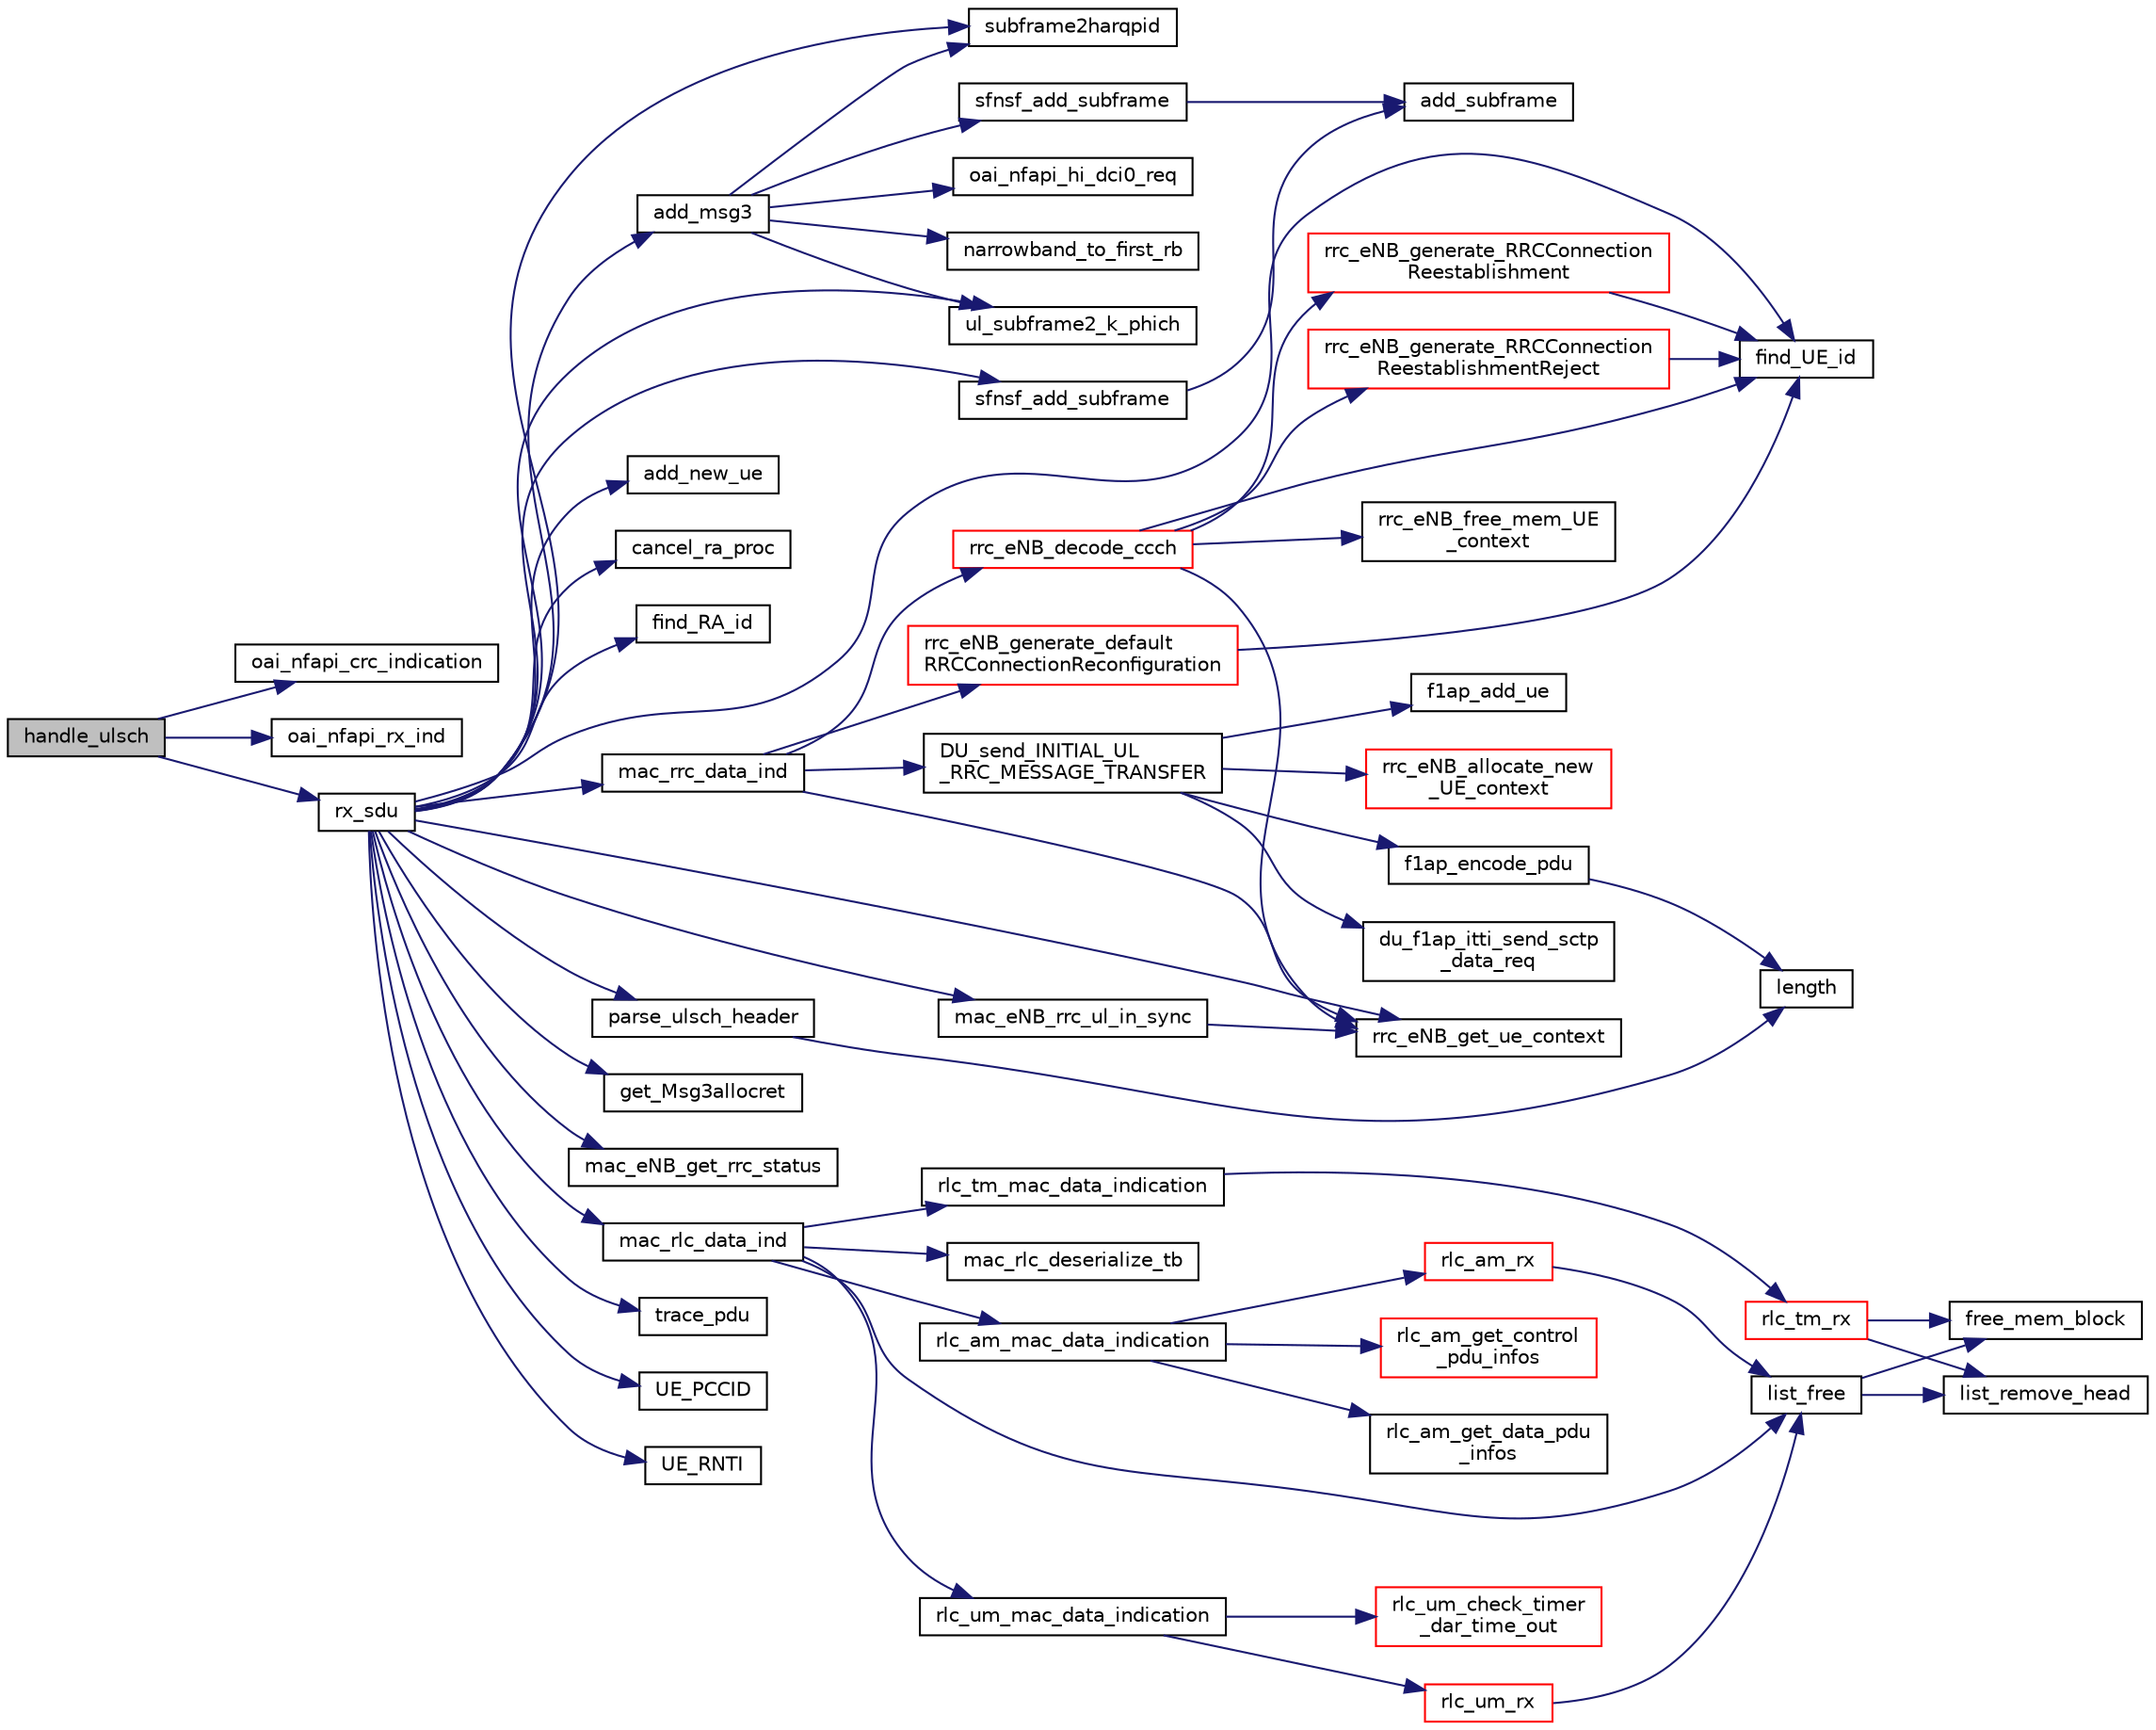 digraph "handle_ulsch"
{
 // LATEX_PDF_SIZE
  edge [fontname="Helvetica",fontsize="10",labelfontname="Helvetica",labelfontsize="10"];
  node [fontname="Helvetica",fontsize="10",shape=record];
  rankdir="LR";
  Node1 [label="handle_ulsch",height=0.2,width=0.4,color="black", fillcolor="grey75", style="filled", fontcolor="black",tooltip=" "];
  Node1 -> Node2 [color="midnightblue",fontsize="10",style="solid",fontname="Helvetica"];
  Node2 [label="oai_nfapi_crc_indication",height=0.2,width=0.4,color="black", fillcolor="white", style="filled",URL="$IF__Module_8c.html#ace3ec76524ea46dd65cbd6b5382ee973",tooltip=" "];
  Node1 -> Node3 [color="midnightblue",fontsize="10",style="solid",fontname="Helvetica"];
  Node3 [label="oai_nfapi_rx_ind",height=0.2,width=0.4,color="black", fillcolor="white", style="filled",URL="$IF__Module_8c.html#ad34500e9504c4e9dbd467a1aafc60e59",tooltip=" "];
  Node1 -> Node4 [color="midnightblue",fontsize="10",style="solid",fontname="Helvetica"];
  Node4 [label="rx_sdu",height=0.2,width=0.4,color="black", fillcolor="white", style="filled",URL="$group____mac.html#gafa4fade9588c7ec028d474b53b37c11e",tooltip=" "];
  Node4 -> Node5 [color="midnightblue",fontsize="10",style="solid",fontname="Helvetica"];
  Node5 [label="add_msg3",height=0.2,width=0.4,color="black", fillcolor="white", style="filled",URL="$group____mac.html#ga11a3e4e254a0bbe1edf71069e947df0a",tooltip=" "];
  Node5 -> Node6 [color="midnightblue",fontsize="10",style="solid",fontname="Helvetica"];
  Node6 [label="narrowband_to_first_rb",height=0.2,width=0.4,color="black", fillcolor="white", style="filled",URL="$group____mac.html#ga2cefe4442fc753b68846949201451229",tooltip=" "];
  Node5 -> Node7 [color="midnightblue",fontsize="10",style="solid",fontname="Helvetica"];
  Node7 [label="oai_nfapi_hi_dci0_req",height=0.2,width=0.4,color="black", fillcolor="white", style="filled",URL="$eNB__scheduler__RA_8c.html#a757d8872d40d94b7026dfd58a3491b79",tooltip=" "];
  Node5 -> Node8 [color="midnightblue",fontsize="10",style="solid",fontname="Helvetica"];
  Node8 [label="sfnsf_add_subframe",height=0.2,width=0.4,color="black", fillcolor="white", style="filled",URL="$eNB__scheduler__RA_8c.html#aa29bf5c4b02fce76f1eded1af219a2ee",tooltip=" "];
  Node8 -> Node9 [color="midnightblue",fontsize="10",style="solid",fontname="Helvetica"];
  Node9 [label="add_subframe",height=0.2,width=0.4,color="black", fillcolor="white", style="filled",URL="$eNB__scheduler__RA_8c.html#a309a9f944d0482f6ac7bbf52c3cca4b5",tooltip=" "];
  Node5 -> Node10 [color="midnightblue",fontsize="10",style="solid",fontname="Helvetica"];
  Node10 [label="subframe2harqpid",height=0.2,width=0.4,color="black", fillcolor="white", style="filled",URL="$group____mac.html#gab50114bec770935c2cfd4c57407bdcbf",tooltip=" "];
  Node5 -> Node11 [color="midnightblue",fontsize="10",style="solid",fontname="Helvetica"];
  Node11 [label="ul_subframe2_k_phich",height=0.2,width=0.4,color="black", fillcolor="white", style="filled",URL="$group____mac.html#ga9ee2cdaf32802b891776ab9d70af9eb6",tooltip=" "];
  Node4 -> Node12 [color="midnightblue",fontsize="10",style="solid",fontname="Helvetica"];
  Node12 [label="add_new_ue",height=0.2,width=0.4,color="black", fillcolor="white", style="filled",URL="$group____mac.html#gaf6d3bd5f2ba9c9a3d9c374d1a6834fe9",tooltip=" "];
  Node4 -> Node13 [color="midnightblue",fontsize="10",style="solid",fontname="Helvetica"];
  Node13 [label="cancel_ra_proc",height=0.2,width=0.4,color="black", fillcolor="white", style="filled",URL="$group____mac.html#ga0c5b911b38eadc4fa965f561d6cafc94",tooltip=" "];
  Node4 -> Node14 [color="midnightblue",fontsize="10",style="solid",fontname="Helvetica"];
  Node14 [label="find_RA_id",height=0.2,width=0.4,color="black", fillcolor="white", style="filled",URL="$group____mac.html#ga96a58a291105b723c35f82c564ac2821",tooltip=" "];
  Node4 -> Node15 [color="midnightblue",fontsize="10",style="solid",fontname="Helvetica"];
  Node15 [label="find_UE_id",height=0.2,width=0.4,color="black", fillcolor="white", style="filled",URL="$group____mac.html#ga35a30760cd6df3d2fcadef04c55d66ea",tooltip=" "];
  Node4 -> Node16 [color="midnightblue",fontsize="10",style="solid",fontname="Helvetica"];
  Node16 [label="get_Msg3allocret",height=0.2,width=0.4,color="black", fillcolor="white", style="filled",URL="$group____mac.html#gab2f219053ecfa85821545acac3d3a649",tooltip=" "];
  Node4 -> Node17 [color="midnightblue",fontsize="10",style="solid",fontname="Helvetica"];
  Node17 [label="mac_eNB_get_rrc_status",height=0.2,width=0.4,color="black", fillcolor="white", style="filled",URL="$group____rrc.html#ga924d14199b132512e86d4fec21b50253",tooltip=" "];
  Node4 -> Node18 [color="midnightblue",fontsize="10",style="solid",fontname="Helvetica"];
  Node18 [label="mac_eNB_rrc_ul_in_sync",height=0.2,width=0.4,color="black", fillcolor="white", style="filled",URL="$group____rrc.html#ga115162784b12d5d268891a8cbb816187",tooltip=" "];
  Node18 -> Node19 [color="midnightblue",fontsize="10",style="solid",fontname="Helvetica"];
  Node19 [label="rrc_eNB_get_ue_context",height=0.2,width=0.4,color="black", fillcolor="white", style="filled",URL="$rrc__eNB__UE__context_8c.html#a746860031d13c8ab30390dc0e7685e9f",tooltip=" "];
  Node4 -> Node20 [color="midnightblue",fontsize="10",style="solid",fontname="Helvetica"];
  Node20 [label="mac_rlc_data_ind",height=0.2,width=0.4,color="black", fillcolor="white", style="filled",URL="$group__em.html#ga063e617810daf9edd632c8df0f569f25",tooltip=" "];
  Node20 -> Node21 [color="midnightblue",fontsize="10",style="solid",fontname="Helvetica"];
  Node21 [label="list_free",height=0.2,width=0.4,color="black", fillcolor="white", style="filled",URL="$list_8c.html#a73dcb25a7e97fea269a73f9179670ccf",tooltip=" "];
  Node21 -> Node22 [color="midnightblue",fontsize="10",style="solid",fontname="Helvetica"];
  Node22 [label="free_mem_block",height=0.2,width=0.4,color="black", fillcolor="white", style="filled",URL="$mem__block_8c.html#a3465e37844438c1cc552c197a2cfbbfd",tooltip=" "];
  Node21 -> Node23 [color="midnightblue",fontsize="10",style="solid",fontname="Helvetica"];
  Node23 [label="list_remove_head",height=0.2,width=0.4,color="black", fillcolor="white", style="filled",URL="$list_8c.html#a68bb206a4e50e2f9f27ca4c051a84dc5",tooltip=" "];
  Node20 -> Node24 [color="midnightblue",fontsize="10",style="solid",fontname="Helvetica"];
  Node24 [label="mac_rlc_deserialize_tb",height=0.2,width=0.4,color="black", fillcolor="white", style="filled",URL="$group__em.html#ga38d7fc7f6bf9f0e29a982a339a6d6f28",tooltip="Serialize a list of transport blocks coming from RLC in order to be processed by MAC."];
  Node20 -> Node25 [color="midnightblue",fontsize="10",style="solid",fontname="Helvetica"];
  Node25 [label="rlc_am_mac_data_indication",height=0.2,width=0.4,color="black", fillcolor="white", style="filled",URL="$group__em.html#ga9c65fec6a21dda19f0adadd43bd1bb7c",tooltip="Receive PDUs from lower layer MAC."];
  Node25 -> Node26 [color="midnightblue",fontsize="10",style="solid",fontname="Helvetica"];
  Node26 [label="rlc_am_get_control\l_pdu_infos",height=0.2,width=0.4,color="red", fillcolor="white", style="filled",URL="$group__em.html#gaaa3cfbcfbc1e358829581599b1f513f4",tooltip="Retrieve control PDU informations from a serialized control PDU."];
  Node25 -> Node28 [color="midnightblue",fontsize="10",style="solid",fontname="Helvetica"];
  Node28 [label="rlc_am_get_data_pdu\l_infos",height=0.2,width=0.4,color="black", fillcolor="white", style="filled",URL="$group__em.html#ga4a3923d7de10cef56f05712f4e2174b8",tooltip="Extract PDU informations (header fields, data size, etc) from the serialized PDU."];
  Node25 -> Node29 [color="midnightblue",fontsize="10",style="solid",fontname="Helvetica"];
  Node29 [label="rlc_am_rx",height=0.2,width=0.4,color="red", fillcolor="white", style="filled",URL="$group__em.html#gabfe726b5c8b58ca4532aa8f095e6673c",tooltip="Process the received PDUs from lower layer."];
  Node29 -> Node21 [color="midnightblue",fontsize="10",style="solid",fontname="Helvetica"];
  Node20 -> Node72 [color="midnightblue",fontsize="10",style="solid",fontname="Helvetica"];
  Node72 [label="rlc_tm_mac_data_indication",height=0.2,width=0.4,color="black", fillcolor="white", style="filled",URL="$group__em.html#ga3ec4a42e65636eda4641544e212aca3c",tooltip="Receive PDUs from lower layer MAC."];
  Node72 -> Node73 [color="midnightblue",fontsize="10",style="solid",fontname="Helvetica"];
  Node73 [label="rlc_tm_rx",height=0.2,width=0.4,color="red", fillcolor="white", style="filled",URL="$group__em.html#gaf13c04f2ce26805cbfda3137cee4d93a",tooltip="Process the received PDUs from lower layer."];
  Node73 -> Node22 [color="midnightblue",fontsize="10",style="solid",fontname="Helvetica"];
  Node73 -> Node23 [color="midnightblue",fontsize="10",style="solid",fontname="Helvetica"];
  Node20 -> Node75 [color="midnightblue",fontsize="10",style="solid",fontname="Helvetica"];
  Node75 [label="rlc_um_mac_data_indication",height=0.2,width=0.4,color="black", fillcolor="white", style="filled",URL="$group__em.html#ga2b375c558d68de9ab79599f9e31b3282",tooltip=" "];
  Node75 -> Node76 [color="midnightblue",fontsize="10",style="solid",fontname="Helvetica"];
  Node76 [label="rlc_um_check_timer\l_dar_time_out",height=0.2,width=0.4,color="red", fillcolor="white", style="filled",URL="$group__em.html#gac11d7937b63c35b02c06bb43cf4ce7a8",tooltip="Check if t-Reordering expires and take the appropriate actions as described in 3GPP specifications."];
  Node75 -> Node87 [color="midnightblue",fontsize="10",style="solid",fontname="Helvetica"];
  Node87 [label="rlc_um_rx",height=0.2,width=0.4,color="red", fillcolor="white", style="filled",URL="$group__em.html#ga083c97528a6ac0210b2468b3b33bc91a",tooltip=" "];
  Node87 -> Node21 [color="midnightblue",fontsize="10",style="solid",fontname="Helvetica"];
  Node4 -> Node94 [color="midnightblue",fontsize="10",style="solid",fontname="Helvetica"];
  Node94 [label="mac_rrc_data_ind",height=0.2,width=0.4,color="black", fillcolor="white", style="filled",URL="$group____rrc.html#ga27bdbafc2b9df6bb7560b11d7196343e",tooltip=" "];
  Node94 -> Node95 [color="midnightblue",fontsize="10",style="solid",fontname="Helvetica"];
  Node95 [label="DU_send_INITIAL_UL\l_RRC_MESSAGE_TRANSFER",height=0.2,width=0.4,color="black", fillcolor="white", style="filled",URL="$f1ap__du__rrc__message__transfer_8c.html#af16f862028a7b266b94d3de7eb009fd7",tooltip=" "];
  Node95 -> Node96 [color="midnightblue",fontsize="10",style="solid",fontname="Helvetica"];
  Node96 [label="du_f1ap_itti_send_sctp\l_data_req",height=0.2,width=0.4,color="black", fillcolor="white", style="filled",URL="$f1ap__itti__messaging_8c.html#aefac93d9d3cf31f8e5b39050a4ecc3a2",tooltip=" "];
  Node95 -> Node97 [color="midnightblue",fontsize="10",style="solid",fontname="Helvetica"];
  Node97 [label="f1ap_add_ue",height=0.2,width=0.4,color="black", fillcolor="white", style="filled",URL="$f1ap__common_8c.html#a9191a13911f7bca2beb79cf41826ab9e",tooltip=" "];
  Node95 -> Node98 [color="midnightblue",fontsize="10",style="solid",fontname="Helvetica"];
  Node98 [label="f1ap_encode_pdu",height=0.2,width=0.4,color="black", fillcolor="white", style="filled",URL="$f1ap__encoder_8c.html#aeb101e0107e90201d0a11b82b3fab4b9",tooltip=" "];
  Node98 -> Node99 [color="midnightblue",fontsize="10",style="solid",fontname="Helvetica"];
  Node99 [label="length",height=0.2,width=0.4,color="black", fillcolor="white", style="filled",URL="$UTIL_2OMG_2common_8c.html#a587e0ad0d0cc2677421231a08c3a614b",tooltip="Helper function to return the length of a string."];
  Node95 -> Node100 [color="midnightblue",fontsize="10",style="solid",fontname="Helvetica"];
  Node100 [label="rrc_eNB_allocate_new\l_UE_context",height=0.2,width=0.4,color="red", fillcolor="white", style="filled",URL="$rrc__eNB__UE__context_8c.html#ae50fcc550622acf95507d021e64866c0",tooltip=" "];
  Node94 -> Node102 [color="midnightblue",fontsize="10",style="solid",fontname="Helvetica"];
  Node102 [label="rrc_eNB_decode_ccch",height=0.2,width=0.4,color="red", fillcolor="white", style="filled",URL="$group____rrc.html#ga3ec9e1e30c6af99f396c0079cb081728",tooltip="Entry routine to decode a UL-CCCH-Message. Invokes PER decoder and parses message."];
  Node102 -> Node15 [color="midnightblue",fontsize="10",style="solid",fontname="Helvetica"];
  Node102 -> Node103 [color="midnightblue",fontsize="10",style="solid",fontname="Helvetica"];
  Node103 [label="rrc_eNB_free_mem_UE\l_context",height=0.2,width=0.4,color="black", fillcolor="white", style="filled",URL="$group____rrc.html#ga125920826627a1bc8270175727cb5349",tooltip=" "];
  Node102 -> Node104 [color="midnightblue",fontsize="10",style="solid",fontname="Helvetica"];
  Node104 [label="rrc_eNB_generate_RRCConnection\lReestablishment",height=0.2,width=0.4,color="red", fillcolor="white", style="filled",URL="$rrc__eNB_8c.html#a2ea8fd237d90916a202cd3334ea02868",tooltip=" "];
  Node104 -> Node15 [color="midnightblue",fontsize="10",style="solid",fontname="Helvetica"];
  Node102 -> Node110 [color="midnightblue",fontsize="10",style="solid",fontname="Helvetica"];
  Node110 [label="rrc_eNB_generate_RRCConnection\lReestablishmentReject",height=0.2,width=0.4,color="red", fillcolor="white", style="filled",URL="$group____rrc.html#ga7a1192cbb1b3cd5907fe3d833161ff7a",tooltip="Generate RRCConnectionReestablishmentReject."];
  Node110 -> Node15 [color="midnightblue",fontsize="10",style="solid",fontname="Helvetica"];
  Node102 -> Node19 [color="midnightblue",fontsize="10",style="solid",fontname="Helvetica"];
  Node94 -> Node153 [color="midnightblue",fontsize="10",style="solid",fontname="Helvetica"];
  Node153 [label="rrc_eNB_generate_default\lRRCConnectionReconfiguration",height=0.2,width=0.4,color="red", fillcolor="white", style="filled",URL="$group____rrc.html#ga67946553723a490fbe78c54ca17464f7",tooltip=" "];
  Node153 -> Node15 [color="midnightblue",fontsize="10",style="solid",fontname="Helvetica"];
  Node94 -> Node19 [color="midnightblue",fontsize="10",style="solid",fontname="Helvetica"];
  Node4 -> Node169 [color="midnightblue",fontsize="10",style="solid",fontname="Helvetica"];
  Node169 [label="parse_ulsch_header",height=0.2,width=0.4,color="black", fillcolor="white", style="filled",URL="$eNB__scheduler__ulsch_8c.html#af43b22ee3358a6d1a5d0053032da8c5c",tooltip=" "];
  Node169 -> Node99 [color="midnightblue",fontsize="10",style="solid",fontname="Helvetica"];
  Node4 -> Node19 [color="midnightblue",fontsize="10",style="solid",fontname="Helvetica"];
  Node4 -> Node170 [color="midnightblue",fontsize="10",style="solid",fontname="Helvetica"];
  Node170 [label="sfnsf_add_subframe",height=0.2,width=0.4,color="black", fillcolor="white", style="filled",URL="$eNB__scheduler__ulsch_8c.html#aa29bf5c4b02fce76f1eded1af219a2ee",tooltip=" "];
  Node170 -> Node9 [color="midnightblue",fontsize="10",style="solid",fontname="Helvetica"];
  Node4 -> Node10 [color="midnightblue",fontsize="10",style="solid",fontname="Helvetica"];
  Node4 -> Node171 [color="midnightblue",fontsize="10",style="solid",fontname="Helvetica"];
  Node171 [label="trace_pdu",height=0.2,width=0.4,color="black", fillcolor="white", style="filled",URL="$group____oai.html#ga33d924a6f237550baee5d5048bd5c839",tooltip=" "];
  Node4 -> Node172 [color="midnightblue",fontsize="10",style="solid",fontname="Helvetica"];
  Node172 [label="UE_PCCID",height=0.2,width=0.4,color="black", fillcolor="white", style="filled",URL="$group____mac.html#ga63d612e6b94450ff40406b999ab25448",tooltip=" "];
  Node4 -> Node173 [color="midnightblue",fontsize="10",style="solid",fontname="Helvetica"];
  Node173 [label="UE_RNTI",height=0.2,width=0.4,color="black", fillcolor="white", style="filled",URL="$group____mac.html#gab1357b72b8008581c108de6f662a3ca8",tooltip=" "];
  Node4 -> Node11 [color="midnightblue",fontsize="10",style="solid",fontname="Helvetica"];
}
